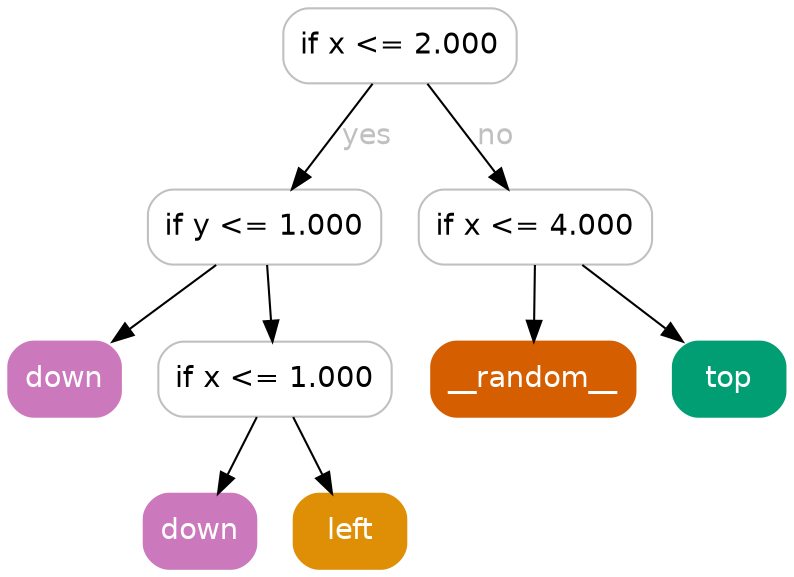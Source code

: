 digraph Tree {
	graph [bb="0,0,373,269"];
	node [color=gray,
		fillcolor=white,
		fontname=helvetica,
		label="\N",
		shape=box,
		style="filled, rounded"
	];
	edge [fontname=helvetica];
	0	[height=0.5,
		label="if x <= 2.000",
		pos="188,251",
		width=1.5556];
	1	[height=0.5,
		label="if y <= 1.000",
		pos="123,164",
		width=1.5556];
	0 -> 1	[fontcolor=gray,
		label=yes,
		lp="172.5,207.5",
		pos="e,136.13,182.18 174.85,232.8 165.51,220.59 152.82,203.99 142.33,190.28"];
	6	[height=0.5,
		label="if x <= 4.000",
		pos="253,164",
		width=1.5556];
	0 -> 6	[fontcolor=gray,
		label=no,
		lp="234,207.5",
		pos="e,239.87,182.18 201.15,232.8 210.49,220.59 223.18,203.99 233.67,190.28"];
	2	[color="#cc78bc",
		fillcolor="#cc78bc",
		fontcolor=white,
		height=0.5,
		label=down,
		pos="27,91",
		width=0.75];
	1 -> 2	[fontcolor=gray,
		pos="e,50.025,109.03 99.761,145.81 87.262,136.57 71.678,125.04 58.142,115.03"];
	3	[height=0.5,
		label="if x <= 1.000",
		pos="128,91",
		width=1.5556];
	1 -> 3	[fontcolor=gray,
		pos="e,126.8,109.03 124.21,145.81 124.78,137.79 125.46,128.05 126.09,119.07"];
	4	[color="#cc78bc",
		fillcolor="#cc78bc",
		fontcolor=white,
		height=0.5,
		label=down,
		pos="92,18",
		width=0.75];
	3 -> 4	[fontcolor=gray,
		pos="e,100.63,36.029 119.29,72.813 115.08,64.528 109.95,54.41 105.28,45.193"];
	5	[color="#de8f05",
		fillcolor="#de8f05",
		fontcolor=white,
		height=0.5,
		label=left,
		pos="164,18",
		width=0.75];
	3 -> 5	[fontcolor=gray,
		pos="e,155.37,36.029 136.71,72.813 140.92,64.528 146.05,54.41 150.72,45.193"];
	7	[color="#d55e00",
		fillcolor="#d55e00",
		fontcolor=white,
		height=0.5,
		label=__random__,
		pos="252,91",
		width=1.3611];
	6 -> 7	[fontcolor=gray,
		pos="e,252.24,109.03 252.76,145.81 252.64,137.79 252.51,128.05 252.38,119.07"];
	8	[color="#029e73",
		fillcolor="#029e73",
		fontcolor=white,
		height=0.5,
		label=top,
		pos="346,91",
		width=0.75];
	6 -> 8	[fontcolor=gray,
		pos="e,323.69,109.03 275.51,145.81 287.51,136.66 302.43,125.26 315.46,115.32"];
}
